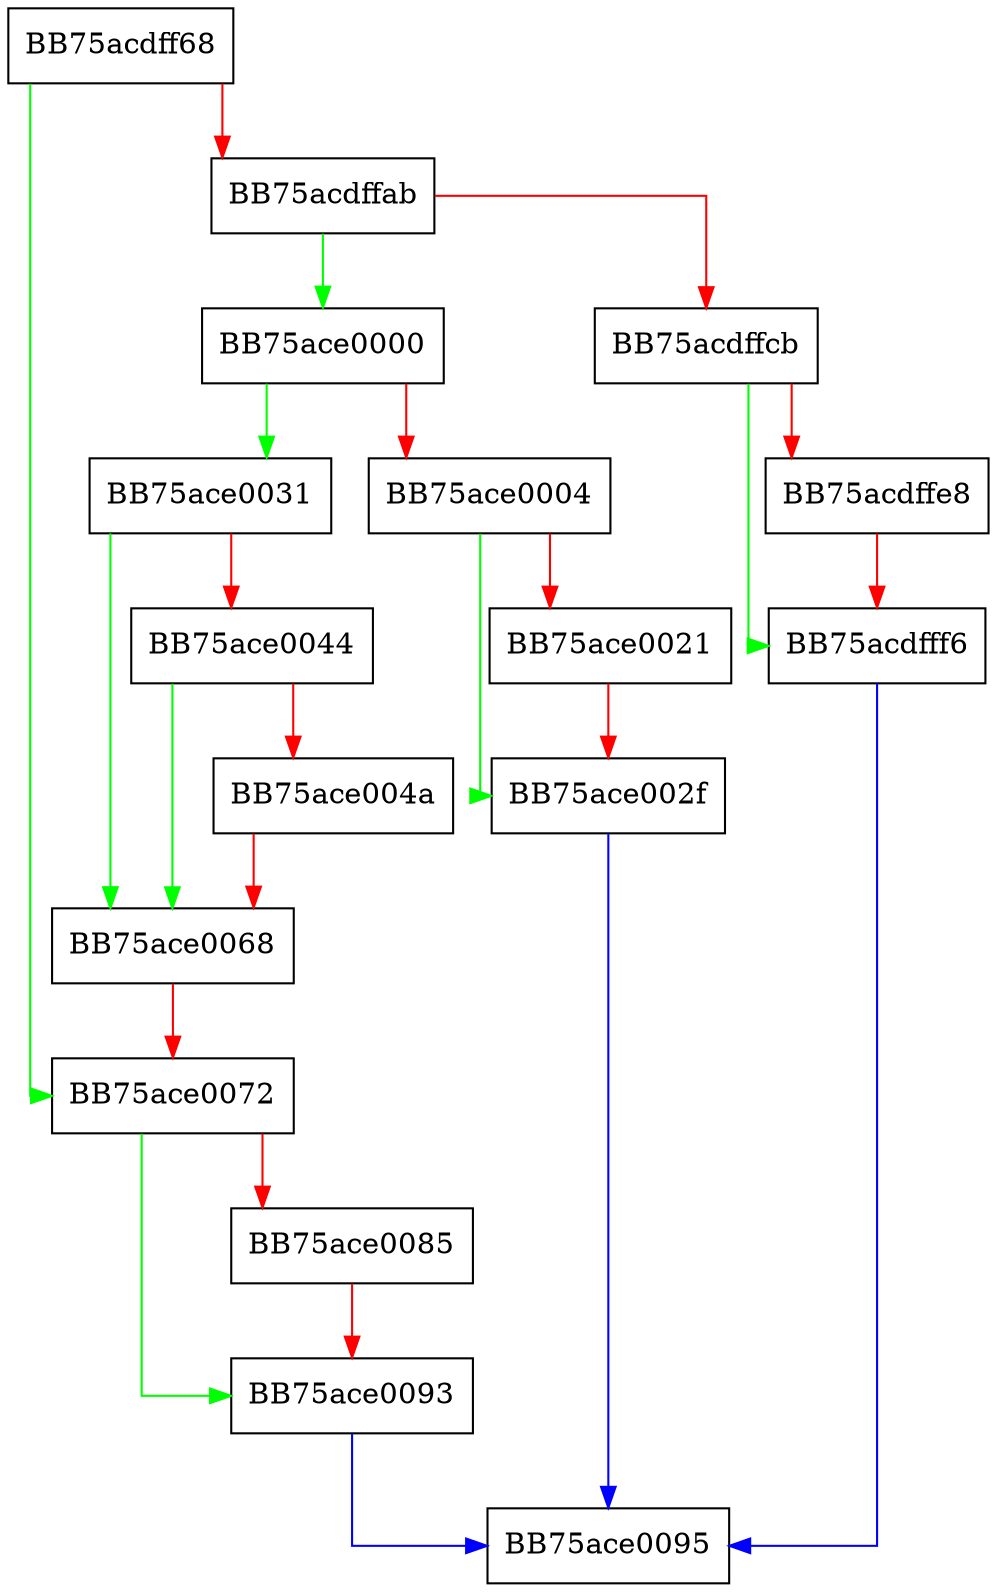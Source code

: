 digraph RegRemoveUserKey {
  node [shape="box"];
  graph [splines=ortho];
  BB75acdff68 -> BB75ace0072 [color="green"];
  BB75acdff68 -> BB75acdffab [color="red"];
  BB75acdffab -> BB75ace0000 [color="green"];
  BB75acdffab -> BB75acdffcb [color="red"];
  BB75acdffcb -> BB75acdfff6 [color="green"];
  BB75acdffcb -> BB75acdffe8 [color="red"];
  BB75acdffe8 -> BB75acdfff6 [color="red"];
  BB75acdfff6 -> BB75ace0095 [color="blue"];
  BB75ace0000 -> BB75ace0031 [color="green"];
  BB75ace0000 -> BB75ace0004 [color="red"];
  BB75ace0004 -> BB75ace002f [color="green"];
  BB75ace0004 -> BB75ace0021 [color="red"];
  BB75ace0021 -> BB75ace002f [color="red"];
  BB75ace002f -> BB75ace0095 [color="blue"];
  BB75ace0031 -> BB75ace0068 [color="green"];
  BB75ace0031 -> BB75ace0044 [color="red"];
  BB75ace0044 -> BB75ace0068 [color="green"];
  BB75ace0044 -> BB75ace004a [color="red"];
  BB75ace004a -> BB75ace0068 [color="red"];
  BB75ace0068 -> BB75ace0072 [color="red"];
  BB75ace0072 -> BB75ace0093 [color="green"];
  BB75ace0072 -> BB75ace0085 [color="red"];
  BB75ace0085 -> BB75ace0093 [color="red"];
  BB75ace0093 -> BB75ace0095 [color="blue"];
}
